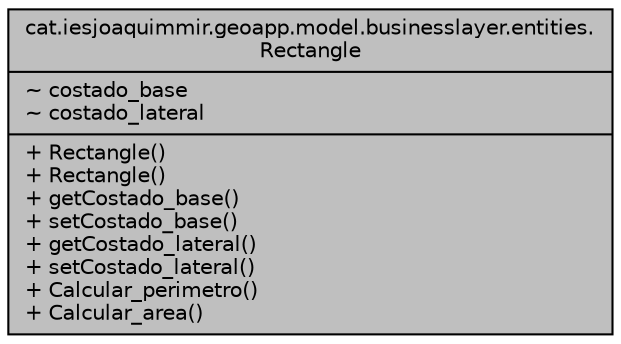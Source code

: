 digraph "cat.iesjoaquimmir.geoapp.model.businesslayer.entities.Rectangle"
{
  edge [fontname="Helvetica",fontsize="10",labelfontname="Helvetica",labelfontsize="10"];
  node [fontname="Helvetica",fontsize="10",shape=record];
  Node1 [label="{cat.iesjoaquimmir.geoapp.model.businesslayer.entities.\lRectangle\n|~ costado_base\l~ costado_lateral\l|+ Rectangle()\l+ Rectangle()\l+ getCostado_base()\l+ setCostado_base()\l+ getCostado_lateral()\l+ setCostado_lateral()\l+ Calcular_perimetro()\l+ Calcular_area()\l}",height=0.2,width=0.4,color="black", fillcolor="grey75", style="filled", fontcolor="black"];
}
